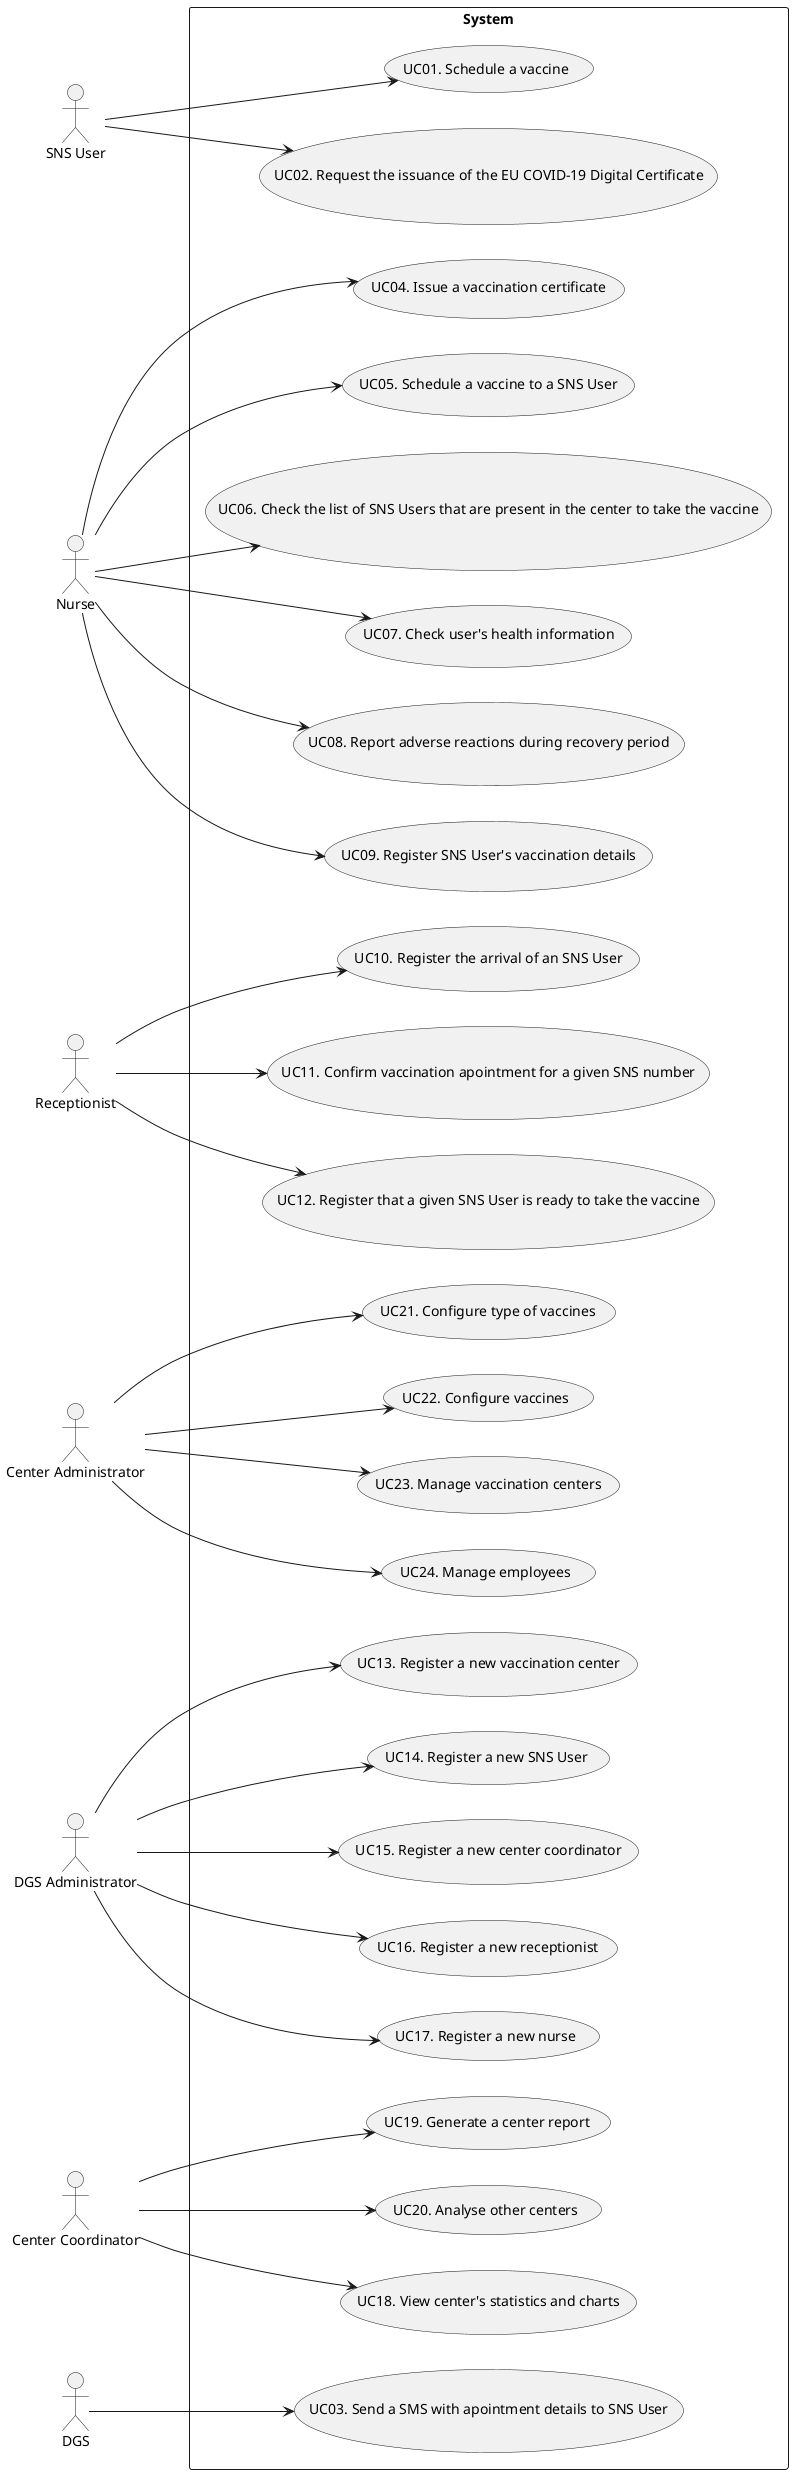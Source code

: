 @startuml UCD

left to right direction

actor "SNS User" as user
actor "Nurse" as nurse
actor "Receptionist" as recept
actor "Center Administrator" as cadmin
actor "DGS Administrator" as dgsadmin
actor "Center Coordinator" as coordinator
actor "DGS" as dgs

rectangle System {
  usecase "UC01. Schedule a vaccine" as UC01
  usecase "UC02. Request the issuance of the EU COVID-19 Digital Certificate" as UC02
  usecase "UC03. Send a SMS with apointment details to SNS User" as UC03
  usecase "UC04. Issue a vaccination certificate" as UC04
  usecase "UC05. Schedule a vaccine to a SNS User" as UC05
  usecase "UC06. Check the list of SNS Users that are present in the center to take the vaccine" as UC06
  usecase "UC07. Check user's health information" as UC07
  usecase "UC08. Report adverse reactions during recovery period" as UC08
  usecase "UC09. Register SNS User's vaccination details" as UC09
  usecase "UC10. Register the arrival of an SNS User" as UC10
  usecase "UC11. Confirm vaccination apointment for a given SNS number" as UC11
  usecase "UC12. Register that a given SNS User is ready to take the vaccine" as UC12
  usecase "UC13. Register a new vaccination center" as UC13
  usecase "UC14. Register a new SNS User" as UC14
  usecase "UC15. Register a new center coordinator" as UC15
  usecase "UC16. Register a new receptionist" as UC16
  usecase "UC17. Register a new nurse" as UC17
  usecase "UC18. View center's statistics and charts" as UC18
  usecase "UC19. Generate a center report" as UC19
  usecase "UC20. Analyse other centers" as UC20
  usecase "UC21. Configure type of vaccines" as UC21
  usecase "UC22. Configure vaccines" as UC22
  usecase "UC23. Manage vaccination centers" as UC23
  usecase "UC24. Manage employees" as UC24
}

user --> UC01
user --> UC02
dgs --> UC03
nurse --> UC04
nurse --> UC05
nurse --> UC06
nurse --> UC07
nurse --> UC08
nurse --> UC09
recept --> UC10
recept --> UC11
recept --> UC12
dgsadmin --> UC13
dgsadmin --> UC14
dgsadmin --> UC15
dgsadmin --> UC16
dgsadmin --> UC17
coordinator --> UC18
coordinator --> UC19
coordinator --> UC20
cadmin --> UC21
cadmin --> UC22
cadmin --> UC23
cadmin --> UC24

@enduml

